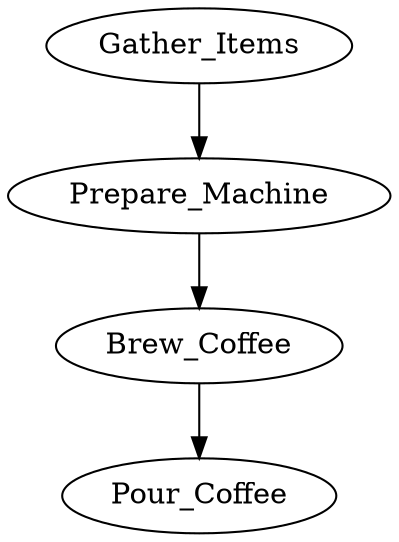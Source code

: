  digraph "Make_Coffee" {
            "Gather_Items";
            "Prepare_Machine";
            "Brew_Coffee";
            "Pour_Coffee";

            "Gather_Items" -> "Prepare_Machine";
            "Prepare_Machine" -> "Brew_Coffee";
            "Brew_Coffee" -> "Pour_Coffee";
}

